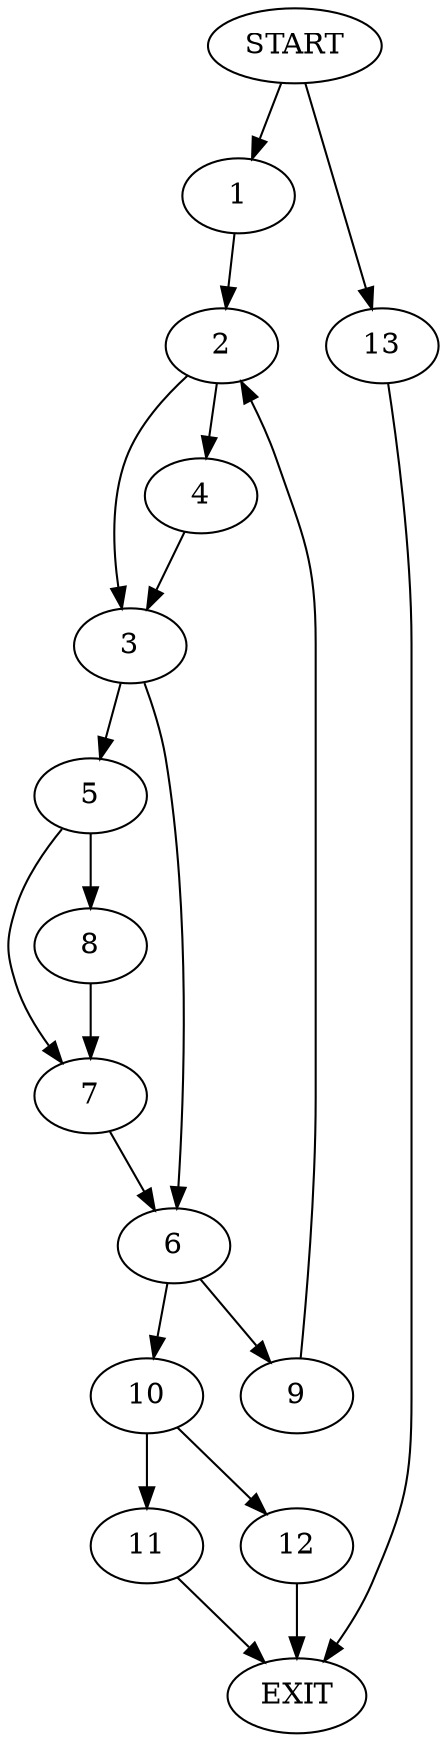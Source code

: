 digraph {
0 [label="START"]
14 [label="EXIT"]
0 -> 1
1 -> 2
2 -> 3
2 -> 4
3 -> 5
3 -> 6
4 -> 3
5 -> 7
5 -> 8
6 -> 9
6 -> 10
8 -> 7
7 -> 6
10 -> 11
10 -> 12
9 -> 2
11 -> 14
12 -> 14
0 -> 13
13 -> 14
}

